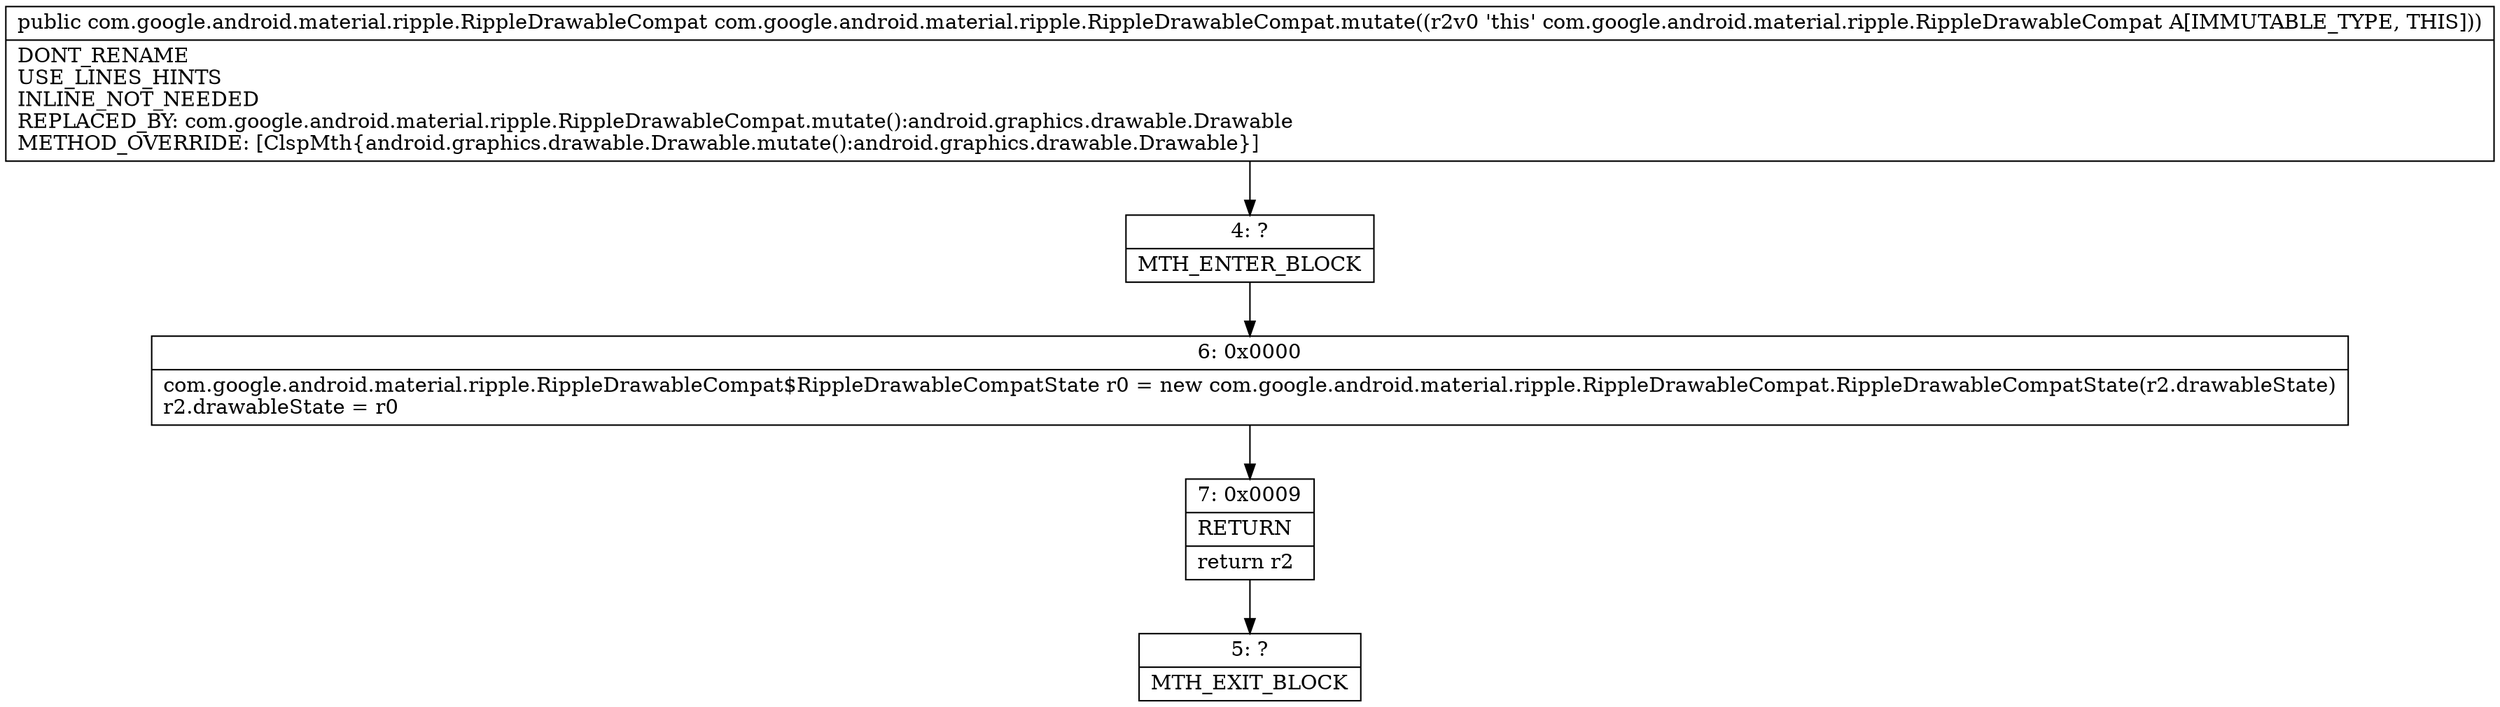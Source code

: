 digraph "CFG forcom.google.android.material.ripple.RippleDrawableCompat.mutate()Lcom\/google\/android\/material\/ripple\/RippleDrawableCompat;" {
Node_4 [shape=record,label="{4\:\ ?|MTH_ENTER_BLOCK\l}"];
Node_6 [shape=record,label="{6\:\ 0x0000|com.google.android.material.ripple.RippleDrawableCompat$RippleDrawableCompatState r0 = new com.google.android.material.ripple.RippleDrawableCompat.RippleDrawableCompatState(r2.drawableState)\lr2.drawableState = r0\l}"];
Node_7 [shape=record,label="{7\:\ 0x0009|RETURN\l|return r2\l}"];
Node_5 [shape=record,label="{5\:\ ?|MTH_EXIT_BLOCK\l}"];
MethodNode[shape=record,label="{public com.google.android.material.ripple.RippleDrawableCompat com.google.android.material.ripple.RippleDrawableCompat.mutate((r2v0 'this' com.google.android.material.ripple.RippleDrawableCompat A[IMMUTABLE_TYPE, THIS]))  | DONT_RENAME\lUSE_LINES_HINTS\lINLINE_NOT_NEEDED\lREPLACED_BY: com.google.android.material.ripple.RippleDrawableCompat.mutate():android.graphics.drawable.Drawable\lMETHOD_OVERRIDE: [ClspMth\{android.graphics.drawable.Drawable.mutate():android.graphics.drawable.Drawable\}]\l}"];
MethodNode -> Node_4;Node_4 -> Node_6;
Node_6 -> Node_7;
Node_7 -> Node_5;
}

